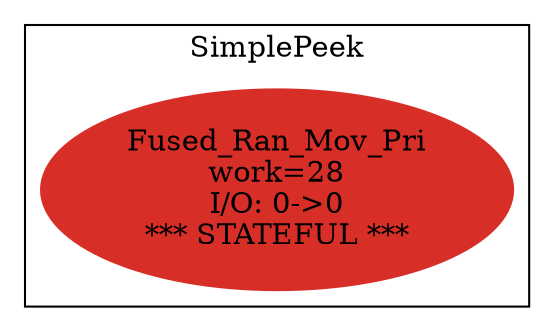 digraph streamit {
size="6.5,9"
subgraph cluster_node1 {
 color = black

 label="SimplePeek";
node2 [ label="Fused_Ran_Mov_Pri\nwork=28\nI/O: 0->0\n*** STATEFUL ***" color="0.00555,0.81,0.84" style="filled" ]
}
}
